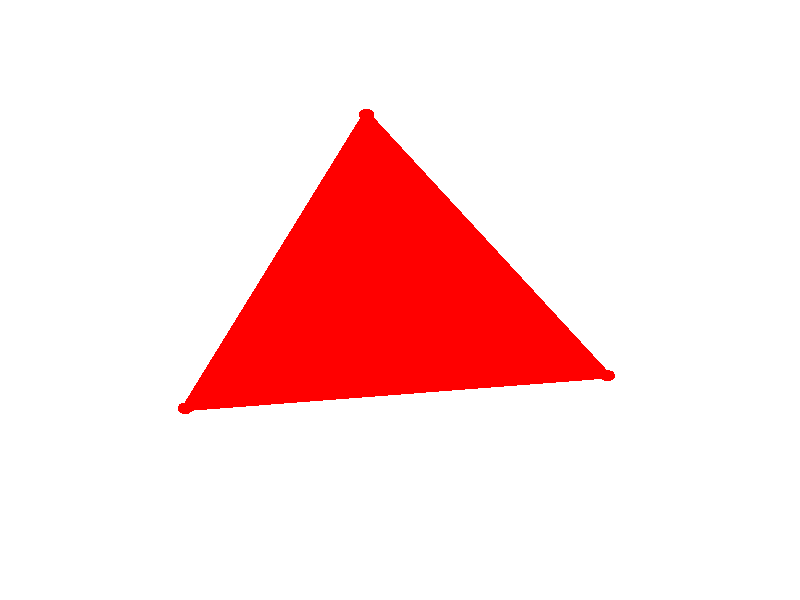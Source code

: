 #version 3.7;
global_settings{assumed_gamma 1.0}
camera{perspective location <6.545084971874737256314347, 4.755282581475768211021204, 5.877852522924730926945358> right <0.293892626146236568551728, -0.404508497187473725631435, -0.000000000000000000000000> up <-0.237764129073788410551060, -0.172745751406263137184283, 0.404508497187473725631435> direction <0.654508497187473725631435, 0.475528258147576821102120, 0.587785252292473137103457> sky <-0.475528258147576821102120, -0.345491502812526274368565, 0.809016994374947451262869> look_at <5.890576474687263086593703, 4.279754323328191389919084, 5.290067270632257567797296>}
light_source{<6.545084971874737256314347, 4.755282581475768211021204, 5.877852522924730926945358> rgb<1.0,1.0,1.0>}
background{rgb<1,1,1>}
object{union{union{sphere{<1.000000000000000000000000, 1.000000000000000000000000, 1.000000000000000000000000>,0.050000000000000002775558}sphere{<1.000000000000000000000000, -1.000000000000000000000000, -1.000000000000000000000000>,0.050000000000000002775558}sphere{<-1.000000000000000000000000, 1.000000000000000000000000, -1.000000000000000000000000>,0.050000000000000002775558}sphere{<-1.000000000000000000000000, -1.000000000000000000000000, 1.000000000000000000000000>,0.050000000000000002775558}}union{cylinder{<1.000000000000000000000000, 1.000000000000000000000000, 1.000000000000000000000000>,<1.000000000000000000000000, -1.000000000000000000000000, -1.000000000000000000000000>,0.025000000000000001387779}cylinder{<1.000000000000000000000000, 1.000000000000000000000000, 1.000000000000000000000000>,<-1.000000000000000000000000, 1.000000000000000000000000, -1.000000000000000000000000>,0.025000000000000001387779}cylinder{<1.000000000000000000000000, 1.000000000000000000000000, 1.000000000000000000000000>,<-1.000000000000000000000000, -1.000000000000000000000000, 1.000000000000000000000000>,0.025000000000000001387779}cylinder{<1.000000000000000000000000, -1.000000000000000000000000, -1.000000000000000000000000>,<-1.000000000000000000000000, 1.000000000000000000000000, -1.000000000000000000000000>,0.025000000000000001387779}cylinder{<1.000000000000000000000000, -1.000000000000000000000000, -1.000000000000000000000000>,<-1.000000000000000000000000, -1.000000000000000000000000, 1.000000000000000000000000>,0.025000000000000001387779}cylinder{<-1.000000000000000000000000, 1.000000000000000000000000, -1.000000000000000000000000>,<-1.000000000000000000000000, -1.000000000000000000000000, 1.000000000000000000000000>,0.025000000000000001387779}}union{polygon{3.000000000000000000000000,<1.000000000000000000000000, -1.000000000000000000000000, -1.000000000000000000000000>,<-1.000000000000000000000000, 1.000000000000000000000000, -1.000000000000000000000000>,<-1.000000000000000000000000, -1.000000000000000000000000, 1.000000000000000000000000>}polygon{3.000000000000000000000000,<1.000000000000000000000000, 1.000000000000000000000000, 1.000000000000000000000000>,<-1.000000000000000000000000, 1.000000000000000000000000, -1.000000000000000000000000>,<-1.000000000000000000000000, -1.000000000000000000000000, 1.000000000000000000000000>}polygon{3.000000000000000000000000,<1.000000000000000000000000, 1.000000000000000000000000, 1.000000000000000000000000>,<1.000000000000000000000000, -1.000000000000000000000000, -1.000000000000000000000000>,<-1.000000000000000000000000, -1.000000000000000000000000, 1.000000000000000000000000>}polygon{3.000000000000000000000000,<1.000000000000000000000000, 1.000000000000000000000000, 1.000000000000000000000000>,<1.000000000000000000000000, -1.000000000000000000000000, -1.000000000000000000000000>,<-1.000000000000000000000000, 1.000000000000000000000000, -1.000000000000000000000000>}}} pigment{rgbft<1.0,0.0,0.0,0.2,0.2>}}
